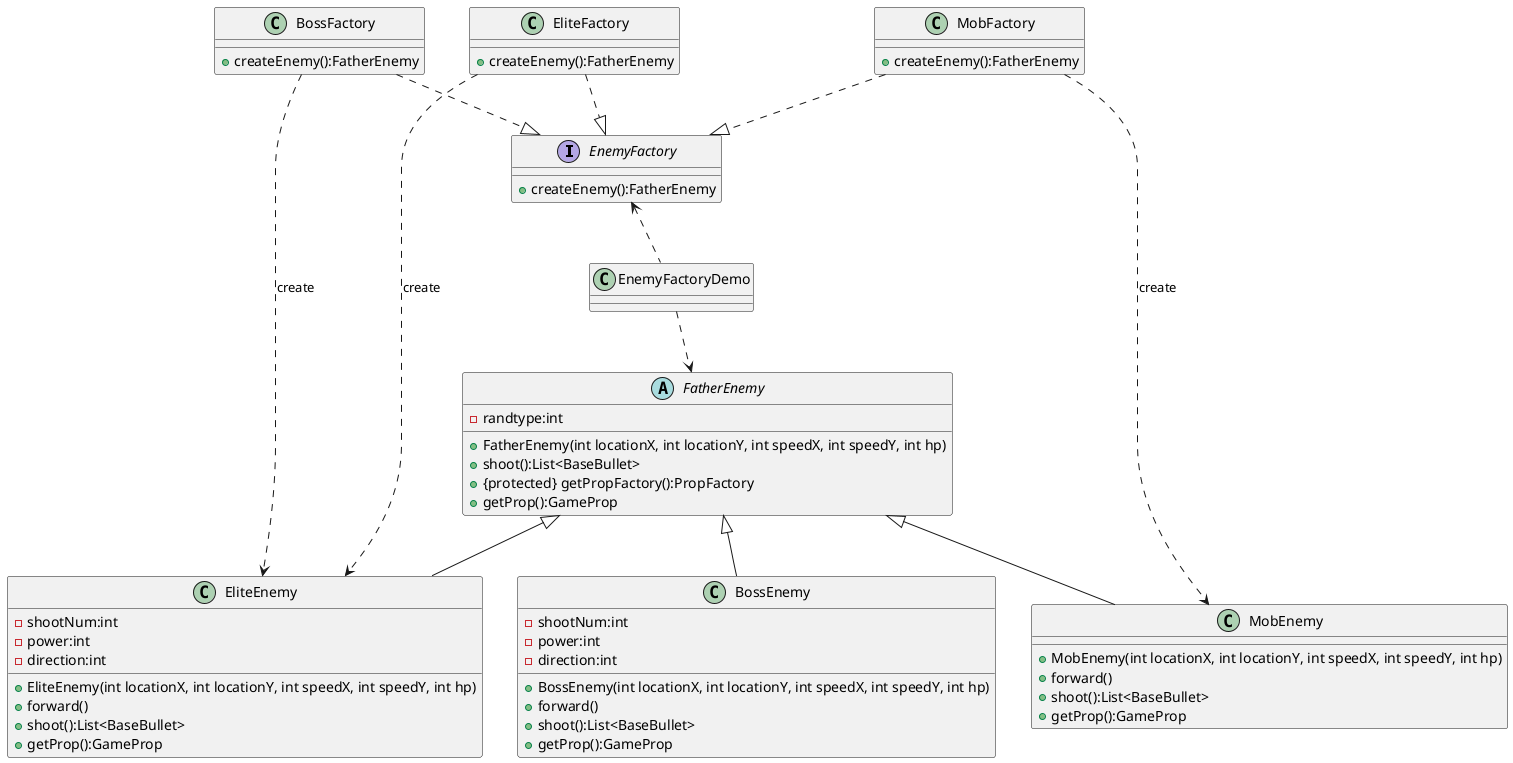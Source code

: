 @startuml
'https://plantuml.com/class-diagram


interface EnemyFactory{
+createEnemy():FatherEnemy
}
class BossFactory{
+createEnemy():FatherEnemy
}

class EliteFactory{
 +createEnemy():FatherEnemy
}
class MobFactory{
 +createEnemy():FatherEnemy
}

abstract  class FatherEnemy{
-randtype:int
+ FatherEnemy(int locationX, int locationY, int speedX, int speedY, int hp)
+ shoot():List<BaseBullet>
+ {protected} getPropFactory():PropFactory
+ getProp():GameProp
}

class BossEnemy{
- shootNum:int
- power:int
- direction:int
+ BossEnemy(int locationX, int locationY, int speedX, int speedY, int hp)
+ forward()
+ shoot():List<BaseBullet>
+ getProp():GameProp
}

class EliteEnemy{
- shootNum:int
- power:int
- direction:int
+ EliteEnemy(int locationX, int locationY, int speedX, int speedY, int hp)
+ forward()
+ shoot():List<BaseBullet>
+ getProp():GameProp
}
class MobEnemy{
+ MobEnemy(int locationX, int locationY, int speedX, int speedY, int hp)
+ forward()
+ shoot():List<BaseBullet>
+ getProp():GameProp
}

EnemyFactoryDemo .up.> EnemyFactory
EnemyFactoryDemo .down.> FatherEnemy
MobFactory ..|> EnemyFactory
EliteFactory ..|> EnemyFactory
BossFactory ..|>  EnemyFactory

FatherEnemy  <|-- MobEnemy
FatherEnemy  <|-- EliteEnemy
FatherEnemy <|-- BossEnemy

MobFactory ..> MobEnemy : create
EliteFactory ..> EliteEnemy : create
BossFactory ..> EliteEnemy:create
@enduml